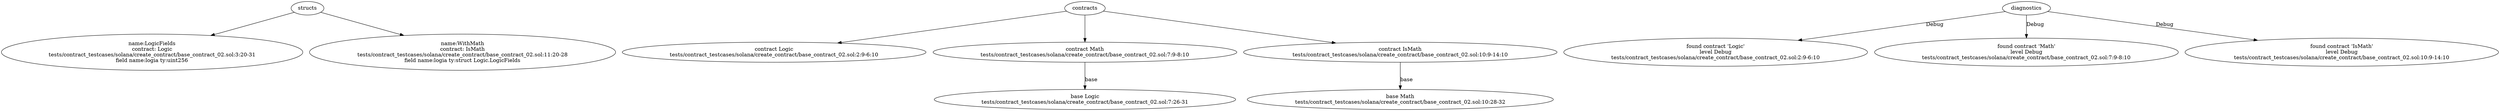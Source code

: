 strict digraph "tests/contract_testcases/solana/create_contract/base_contract_02.sol" {
	LogicFields [label="name:LogicFields\ncontract: Logic\ntests/contract_testcases/solana/create_contract/base_contract_02.sol:3:20-31\nfield name:logia ty:uint256"]
	WithMath [label="name:WithMath\ncontract: IsMath\ntests/contract_testcases/solana/create_contract/base_contract_02.sol:11:20-28\nfield name:logia ty:struct Logic.LogicFields"]
	contract [label="contract Logic\ntests/contract_testcases/solana/create_contract/base_contract_02.sol:2:9-6:10"]
	contract_6 [label="contract Math\ntests/contract_testcases/solana/create_contract/base_contract_02.sol:7:9-8:10"]
	base [label="base Logic\ntests/contract_testcases/solana/create_contract/base_contract_02.sol:7:26-31"]
	contract_8 [label="contract IsMath\ntests/contract_testcases/solana/create_contract/base_contract_02.sol:10:9-14:10"]
	base_9 [label="base Math\ntests/contract_testcases/solana/create_contract/base_contract_02.sol:10:28-32"]
	diagnostic [label="found contract 'Logic'\nlevel Debug\ntests/contract_testcases/solana/create_contract/base_contract_02.sol:2:9-6:10"]
	diagnostic_12 [label="found contract 'Math'\nlevel Debug\ntests/contract_testcases/solana/create_contract/base_contract_02.sol:7:9-8:10"]
	diagnostic_13 [label="found contract 'IsMath'\nlevel Debug\ntests/contract_testcases/solana/create_contract/base_contract_02.sol:10:9-14:10"]
	structs -> LogicFields
	structs -> WithMath
	contracts -> contract
	contracts -> contract_6
	contract_6 -> base [label="base"]
	contracts -> contract_8
	contract_8 -> base_9 [label="base"]
	diagnostics -> diagnostic [label="Debug"]
	diagnostics -> diagnostic_12 [label="Debug"]
	diagnostics -> diagnostic_13 [label="Debug"]
}

